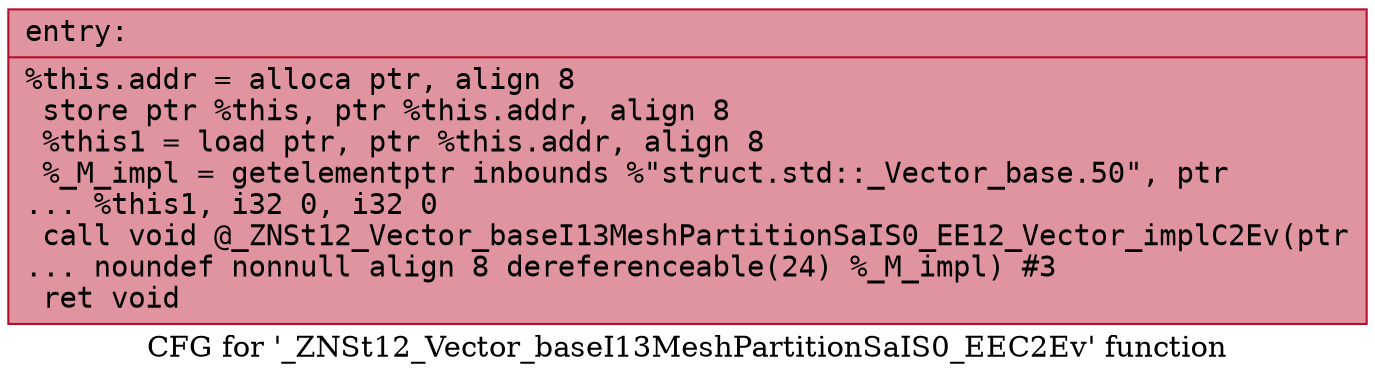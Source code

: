 digraph "CFG for '_ZNSt12_Vector_baseI13MeshPartitionSaIS0_EEC2Ev' function" {
	label="CFG for '_ZNSt12_Vector_baseI13MeshPartitionSaIS0_EEC2Ev' function";

	Node0x55dab481cf40 [shape=record,color="#b70d28ff", style=filled, fillcolor="#b70d2870" fontname="Courier",label="{entry:\l|  %this.addr = alloca ptr, align 8\l  store ptr %this, ptr %this.addr, align 8\l  %this1 = load ptr, ptr %this.addr, align 8\l  %_M_impl = getelementptr inbounds %\"struct.std::_Vector_base.50\", ptr\l... %this1, i32 0, i32 0\l  call void @_ZNSt12_Vector_baseI13MeshPartitionSaIS0_EE12_Vector_implC2Ev(ptr\l... noundef nonnull align 8 dereferenceable(24) %_M_impl) #3\l  ret void\l}"];
}
